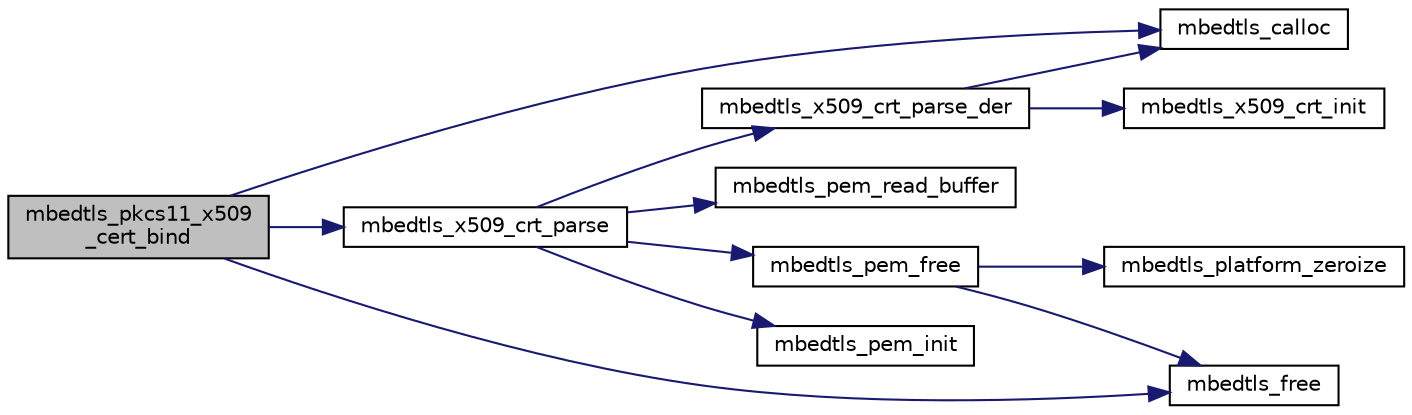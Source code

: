 digraph "mbedtls_pkcs11_x509_cert_bind"
{
 // LATEX_PDF_SIZE
  edge [fontname="Helvetica",fontsize="10",labelfontname="Helvetica",labelfontsize="10"];
  node [fontname="Helvetica",fontsize="10",shape=record];
  rankdir="LR";
  Node1 [label="mbedtls_pkcs11_x509\l_cert_bind",height=0.2,width=0.4,color="black", fillcolor="grey75", style="filled", fontcolor="black",tooltip=" "];
  Node1 -> Node2 [color="midnightblue",fontsize="10",style="solid",fontname="Helvetica"];
  Node2 [label="mbedtls_calloc",height=0.2,width=0.4,color="black", fillcolor="white", style="filled",URL="$dc/d3f/platform_8c.html#a065dcb25fe2c4492a910bec761400ebe",tooltip=" "];
  Node1 -> Node3 [color="midnightblue",fontsize="10",style="solid",fontname="Helvetica"];
  Node3 [label="mbedtls_free",height=0.2,width=0.4,color="black", fillcolor="white", style="filled",URL="$dc/d3f/platform_8c.html#a5aeffbc9179142d77ef35d3266d5fc4d",tooltip=" "];
  Node1 -> Node4 [color="midnightblue",fontsize="10",style="solid",fontname="Helvetica"];
  Node4 [label="mbedtls_x509_crt_parse",height=0.2,width=0.4,color="black", fillcolor="white", style="filled",URL="$da/dc4/group__x509__module.html#ga033567483649030f7f859db4f4cb7e14",tooltip="Parse one DER-encoded or one or more concatenated PEM-encoded certificates and add them to the chaine..."];
  Node4 -> Node5 [color="midnightblue",fontsize="10",style="solid",fontname="Helvetica"];
  Node5 [label="mbedtls_pem_free",height=0.2,width=0.4,color="black", fillcolor="white", style="filled",URL="$d5/d32/pem_8c.html#a84ba36e8321d38064d78f29a97d7014c",tooltip="PEM context memory freeing."];
  Node5 -> Node3 [color="midnightblue",fontsize="10",style="solid",fontname="Helvetica"];
  Node5 -> Node6 [color="midnightblue",fontsize="10",style="solid",fontname="Helvetica"];
  Node6 [label="mbedtls_platform_zeroize",height=0.2,width=0.4,color="black", fillcolor="white", style="filled",URL="$dd/dde/platform__util_8c.html#aa4e36b2c1c58d8ad89e1e11b6ebea2d9",tooltip="Securely zeroize a buffer."];
  Node4 -> Node7 [color="midnightblue",fontsize="10",style="solid",fontname="Helvetica"];
  Node7 [label="mbedtls_pem_init",height=0.2,width=0.4,color="black", fillcolor="white", style="filled",URL="$d5/d32/pem_8c.html#a0421a5ec66a7efca0b6868ae72551d47",tooltip="PEM context setup."];
  Node4 -> Node8 [color="midnightblue",fontsize="10",style="solid",fontname="Helvetica"];
  Node8 [label="mbedtls_pem_read_buffer",height=0.2,width=0.4,color="black", fillcolor="white", style="filled",URL="$d5/d32/pem_8c.html#a4ba4a0490a5edf5ca2055b8385863c39",tooltip="Read a buffer for PEM information and store the resulting data into the specified context buffers."];
  Node4 -> Node9 [color="midnightblue",fontsize="10",style="solid",fontname="Helvetica"];
  Node9 [label="mbedtls_x509_crt_parse_der",height=0.2,width=0.4,color="black", fillcolor="white", style="filled",URL="$da/dc4/group__x509__module.html#ga003c2483a2691e025641fa9d68d4a96a",tooltip="Parse a single DER formatted certificate and add it to the chained list."];
  Node9 -> Node2 [color="midnightblue",fontsize="10",style="solid",fontname="Helvetica"];
  Node9 -> Node10 [color="midnightblue",fontsize="10",style="solid",fontname="Helvetica"];
  Node10 [label="mbedtls_x509_crt_init",height=0.2,width=0.4,color="black", fillcolor="white", style="filled",URL="$da/dc4/group__x509__module.html#ga016dd06bc770e77b84005f305df20ed1",tooltip="Initialize a certificate (chain)"];
}
